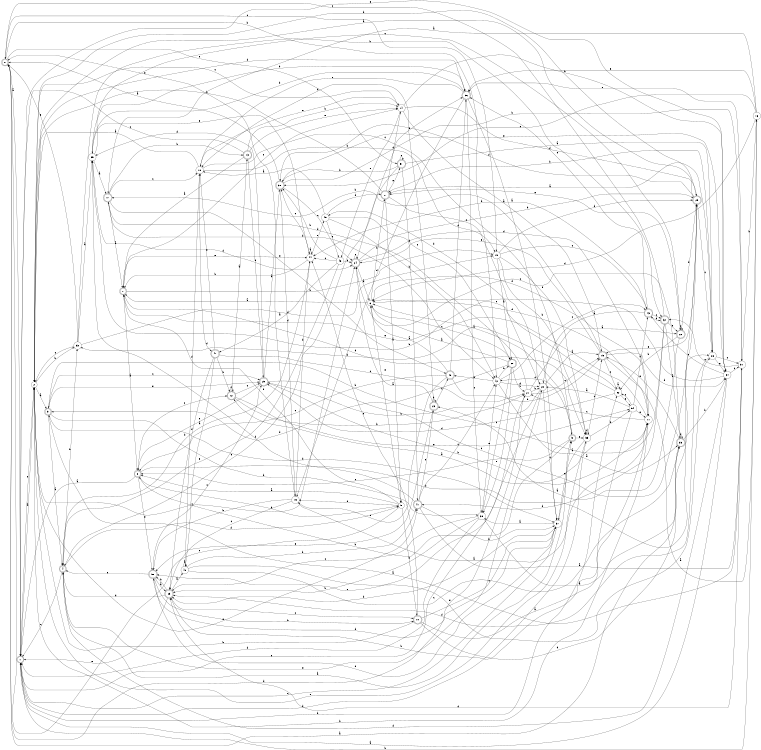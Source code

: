 digraph n45_7 {
__start0 [label="" shape="none"];

rankdir=LR;
size="8,5";

s0 [style="rounded,filled", color="black", fillcolor="white" shape="doublecircle", label="0"];
s1 [style="rounded,filled", color="black", fillcolor="white" shape="doublecircle", label="1"];
s2 [style="filled", color="black", fillcolor="white" shape="circle", label="2"];
s3 [style="rounded,filled", color="black", fillcolor="white" shape="doublecircle", label="3"];
s4 [style="rounded,filled", color="black", fillcolor="white" shape="doublecircle", label="4"];
s5 [style="rounded,filled", color="black", fillcolor="white" shape="doublecircle", label="5"];
s6 [style="filled", color="black", fillcolor="white" shape="circle", label="6"];
s7 [style="rounded,filled", color="black", fillcolor="white" shape="doublecircle", label="7"];
s8 [style="rounded,filled", color="black", fillcolor="white" shape="doublecircle", label="8"];
s9 [style="filled", color="black", fillcolor="white" shape="circle", label="9"];
s10 [style="rounded,filled", color="black", fillcolor="white" shape="doublecircle", label="10"];
s11 [style="filled", color="black", fillcolor="white" shape="circle", label="11"];
s12 [style="rounded,filled", color="black", fillcolor="white" shape="doublecircle", label="12"];
s13 [style="rounded,filled", color="black", fillcolor="white" shape="doublecircle", label="13"];
s14 [style="filled", color="black", fillcolor="white" shape="circle", label="14"];
s15 [style="rounded,filled", color="black", fillcolor="white" shape="doublecircle", label="15"];
s16 [style="filled", color="black", fillcolor="white" shape="circle", label="16"];
s17 [style="rounded,filled", color="black", fillcolor="white" shape="doublecircle", label="17"];
s18 [style="filled", color="black", fillcolor="white" shape="circle", label="18"];
s19 [style="filled", color="black", fillcolor="white" shape="circle", label="19"];
s20 [style="rounded,filled", color="black", fillcolor="white" shape="doublecircle", label="20"];
s21 [style="filled", color="black", fillcolor="white" shape="circle", label="21"];
s22 [style="rounded,filled", color="black", fillcolor="white" shape="doublecircle", label="22"];
s23 [style="rounded,filled", color="black", fillcolor="white" shape="doublecircle", label="23"];
s24 [style="rounded,filled", color="black", fillcolor="white" shape="doublecircle", label="24"];
s25 [style="rounded,filled", color="black", fillcolor="white" shape="doublecircle", label="25"];
s26 [style="filled", color="black", fillcolor="white" shape="circle", label="26"];
s27 [style="rounded,filled", color="black", fillcolor="white" shape="doublecircle", label="27"];
s28 [style="filled", color="black", fillcolor="white" shape="circle", label="28"];
s29 [style="rounded,filled", color="black", fillcolor="white" shape="doublecircle", label="29"];
s30 [style="rounded,filled", color="black", fillcolor="white" shape="doublecircle", label="30"];
s31 [style="filled", color="black", fillcolor="white" shape="circle", label="31"];
s32 [style="rounded,filled", color="black", fillcolor="white" shape="doublecircle", label="32"];
s33 [style="rounded,filled", color="black", fillcolor="white" shape="doublecircle", label="33"];
s34 [style="filled", color="black", fillcolor="white" shape="circle", label="34"];
s35 [style="filled", color="black", fillcolor="white" shape="circle", label="35"];
s36 [style="rounded,filled", color="black", fillcolor="white" shape="doublecircle", label="36"];
s37 [style="filled", color="black", fillcolor="white" shape="circle", label="37"];
s38 [style="filled", color="black", fillcolor="white" shape="circle", label="38"];
s39 [style="rounded,filled", color="black", fillcolor="white" shape="doublecircle", label="39"];
s40 [style="filled", color="black", fillcolor="white" shape="circle", label="40"];
s41 [style="rounded,filled", color="black", fillcolor="white" shape="doublecircle", label="41"];
s42 [style="filled", color="black", fillcolor="white" shape="circle", label="42"];
s43 [style="rounded,filled", color="black", fillcolor="white" shape="doublecircle", label="43"];
s44 [style="filled", color="black", fillcolor="white" shape="circle", label="44"];
s45 [style="filled", color="black", fillcolor="white" shape="circle", label="45"];
s46 [style="filled", color="black", fillcolor="white" shape="circle", label="46"];
s47 [style="rounded,filled", color="black", fillcolor="white" shape="doublecircle", label="47"];
s48 [style="rounded,filled", color="black", fillcolor="white" shape="doublecircle", label="48"];
s49 [style="filled", color="black", fillcolor="white" shape="circle", label="49"];
s50 [style="rounded,filled", color="black", fillcolor="white" shape="doublecircle", label="50"];
s51 [style="rounded,filled", color="black", fillcolor="white" shape="doublecircle", label="51"];
s52 [style="filled", color="black", fillcolor="white" shape="circle", label="52"];
s53 [style="filled", color="black", fillcolor="white" shape="circle", label="53"];
s54 [style="filled", color="black", fillcolor="white" shape="circle", label="54"];
s55 [style="filled", color="black", fillcolor="white" shape="circle", label="55"];
s0 -> s1 [label="a"];
s0 -> s42 [label="b"];
s0 -> s19 [label="c"];
s0 -> s21 [label="d"];
s0 -> s51 [label="e"];
s1 -> s2 [label="a"];
s1 -> s52 [label="b"];
s1 -> s2 [label="c"];
s1 -> s55 [label="d"];
s1 -> s34 [label="e"];
s2 -> s3 [label="a"];
s2 -> s53 [label="b"];
s2 -> s24 [label="c"];
s2 -> s36 [label="d"];
s2 -> s41 [label="e"];
s3 -> s4 [label="a"];
s3 -> s38 [label="b"];
s3 -> s29 [label="c"];
s3 -> s37 [label="d"];
s3 -> s29 [label="e"];
s4 -> s5 [label="a"];
s4 -> s53 [label="b"];
s4 -> s1 [label="c"];
s4 -> s9 [label="d"];
s4 -> s28 [label="e"];
s5 -> s6 [label="a"];
s5 -> s8 [label="b"];
s5 -> s8 [label="c"];
s5 -> s42 [label="d"];
s5 -> s55 [label="e"];
s6 -> s7 [label="a"];
s6 -> s27 [label="b"];
s6 -> s20 [label="c"];
s6 -> s11 [label="d"];
s6 -> s9 [label="e"];
s7 -> s8 [label="a"];
s7 -> s19 [label="b"];
s7 -> s14 [label="c"];
s7 -> s55 [label="d"];
s7 -> s44 [label="e"];
s8 -> s1 [label="a"];
s8 -> s9 [label="b"];
s8 -> s12 [label="c"];
s8 -> s26 [label="d"];
s8 -> s50 [label="e"];
s9 -> s8 [label="a"];
s9 -> s10 [label="b"];
s9 -> s0 [label="c"];
s9 -> s49 [label="d"];
s9 -> s7 [label="e"];
s10 -> s11 [label="a"];
s10 -> s2 [label="b"];
s10 -> s37 [label="c"];
s10 -> s25 [label="d"];
s10 -> s44 [label="e"];
s11 -> s12 [label="a"];
s11 -> s2 [label="b"];
s11 -> s21 [label="c"];
s11 -> s6 [label="d"];
s11 -> s7 [label="e"];
s12 -> s13 [label="a"];
s12 -> s21 [label="b"];
s12 -> s29 [label="c"];
s12 -> s12 [label="d"];
s12 -> s54 [label="e"];
s13 -> s7 [label="a"];
s13 -> s14 [label="b"];
s13 -> s1 [label="c"];
s13 -> s29 [label="d"];
s13 -> s14 [label="e"];
s14 -> s15 [label="a"];
s14 -> s34 [label="b"];
s14 -> s2 [label="c"];
s14 -> s25 [label="d"];
s14 -> s46 [label="e"];
s15 -> s16 [label="a"];
s15 -> s17 [label="b"];
s15 -> s52 [label="c"];
s15 -> s34 [label="d"];
s15 -> s24 [label="e"];
s16 -> s17 [label="a"];
s16 -> s1 [label="b"];
s16 -> s30 [label="c"];
s16 -> s6 [label="d"];
s16 -> s36 [label="e"];
s17 -> s7 [label="a"];
s17 -> s13 [label="b"];
s17 -> s18 [label="c"];
s17 -> s42 [label="d"];
s17 -> s48 [label="e"];
s18 -> s2 [label="a"];
s18 -> s19 [label="b"];
s18 -> s5 [label="c"];
s18 -> s47 [label="d"];
s18 -> s14 [label="e"];
s19 -> s20 [label="a"];
s19 -> s55 [label="b"];
s19 -> s43 [label="c"];
s19 -> s25 [label="d"];
s19 -> s55 [label="e"];
s20 -> s6 [label="a"];
s20 -> s21 [label="b"];
s20 -> s38 [label="c"];
s20 -> s3 [label="d"];
s20 -> s38 [label="e"];
s21 -> s22 [label="a"];
s21 -> s28 [label="b"];
s21 -> s15 [label="c"];
s21 -> s17 [label="d"];
s21 -> s1 [label="e"];
s22 -> s23 [label="a"];
s22 -> s52 [label="b"];
s22 -> s22 [label="c"];
s22 -> s25 [label="d"];
s22 -> s27 [label="e"];
s23 -> s24 [label="a"];
s23 -> s23 [label="b"];
s23 -> s48 [label="c"];
s23 -> s18 [label="d"];
s23 -> s50 [label="e"];
s24 -> s6 [label="a"];
s24 -> s25 [label="b"];
s24 -> s24 [label="c"];
s24 -> s11 [label="d"];
s24 -> s36 [label="e"];
s25 -> s2 [label="a"];
s25 -> s2 [label="b"];
s25 -> s26 [label="c"];
s25 -> s30 [label="d"];
s25 -> s15 [label="e"];
s26 -> s27 [label="a"];
s26 -> s27 [label="b"];
s26 -> s31 [label="c"];
s26 -> s39 [label="d"];
s26 -> s34 [label="e"];
s27 -> s9 [label="a"];
s27 -> s2 [label="b"];
s27 -> s28 [label="c"];
s27 -> s14 [label="d"];
s27 -> s51 [label="e"];
s28 -> s15 [label="a"];
s28 -> s29 [label="b"];
s28 -> s37 [label="c"];
s28 -> s45 [label="d"];
s28 -> s50 [label="e"];
s29 -> s30 [label="a"];
s29 -> s11 [label="b"];
s29 -> s25 [label="c"];
s29 -> s35 [label="d"];
s29 -> s8 [label="e"];
s30 -> s0 [label="a"];
s30 -> s31 [label="b"];
s30 -> s24 [label="c"];
s30 -> s49 [label="d"];
s30 -> s34 [label="e"];
s31 -> s3 [label="a"];
s31 -> s16 [label="b"];
s31 -> s32 [label="c"];
s31 -> s39 [label="d"];
s31 -> s36 [label="e"];
s32 -> s33 [label="a"];
s32 -> s3 [label="b"];
s32 -> s0 [label="c"];
s32 -> s41 [label="d"];
s32 -> s22 [label="e"];
s33 -> s0 [label="a"];
s33 -> s34 [label="b"];
s33 -> s24 [label="c"];
s33 -> s33 [label="d"];
s33 -> s15 [label="e"];
s34 -> s1 [label="a"];
s34 -> s35 [label="b"];
s34 -> s31 [label="c"];
s34 -> s4 [label="d"];
s34 -> s43 [label="e"];
s35 -> s17 [label="a"];
s35 -> s36 [label="b"];
s35 -> s22 [label="c"];
s35 -> s24 [label="d"];
s35 -> s44 [label="e"];
s36 -> s37 [label="a"];
s36 -> s35 [label="b"];
s36 -> s38 [label="c"];
s36 -> s49 [label="d"];
s36 -> s18 [label="e"];
s37 -> s38 [label="a"];
s37 -> s39 [label="b"];
s37 -> s1 [label="c"];
s37 -> s50 [label="d"];
s37 -> s5 [label="e"];
s38 -> s33 [label="a"];
s38 -> s39 [label="b"];
s38 -> s39 [label="c"];
s38 -> s1 [label="d"];
s38 -> s42 [label="e"];
s39 -> s40 [label="a"];
s39 -> s50 [label="b"];
s39 -> s10 [label="c"];
s39 -> s4 [label="d"];
s39 -> s1 [label="e"];
s40 -> s40 [label="a"];
s40 -> s41 [label="b"];
s40 -> s33 [label="c"];
s40 -> s18 [label="d"];
s40 -> s26 [label="e"];
s41 -> s31 [label="a"];
s41 -> s37 [label="b"];
s41 -> s42 [label="c"];
s41 -> s35 [label="d"];
s41 -> s23 [label="e"];
s42 -> s33 [label="a"];
s42 -> s20 [label="b"];
s42 -> s43 [label="c"];
s42 -> s28 [label="d"];
s42 -> s48 [label="e"];
s43 -> s28 [label="a"];
s43 -> s44 [label="b"];
s43 -> s32 [label="c"];
s43 -> s32 [label="d"];
s43 -> s36 [label="e"];
s44 -> s44 [label="a"];
s44 -> s7 [label="b"];
s44 -> s30 [label="c"];
s44 -> s4 [label="d"];
s44 -> s45 [label="e"];
s45 -> s18 [label="a"];
s45 -> s42 [label="b"];
s45 -> s20 [label="c"];
s45 -> s27 [label="d"];
s45 -> s46 [label="e"];
s46 -> s47 [label="a"];
s46 -> s30 [label="b"];
s46 -> s44 [label="c"];
s46 -> s24 [label="d"];
s46 -> s4 [label="e"];
s47 -> s40 [label="a"];
s47 -> s12 [label="b"];
s47 -> s21 [label="c"];
s47 -> s39 [label="d"];
s47 -> s18 [label="e"];
s48 -> s6 [label="a"];
s48 -> s15 [label="b"];
s48 -> s8 [label="c"];
s48 -> s36 [label="d"];
s48 -> s49 [label="e"];
s49 -> s11 [label="a"];
s49 -> s50 [label="b"];
s49 -> s39 [label="c"];
s49 -> s44 [label="d"];
s49 -> s0 [label="e"];
s50 -> s39 [label="a"];
s50 -> s10 [label="b"];
s50 -> s29 [label="c"];
s50 -> s37 [label="d"];
s50 -> s4 [label="e"];
s51 -> s26 [label="a"];
s51 -> s30 [label="b"];
s51 -> s51 [label="c"];
s51 -> s41 [label="d"];
s51 -> s4 [label="e"];
s52 -> s52 [label="a"];
s52 -> s53 [label="b"];
s52 -> s6 [label="c"];
s52 -> s29 [label="d"];
s52 -> s54 [label="e"];
s53 -> s35 [label="a"];
s53 -> s32 [label="b"];
s53 -> s2 [label="c"];
s53 -> s19 [label="d"];
s53 -> s0 [label="e"];
s54 -> s28 [label="a"];
s54 -> s39 [label="b"];
s54 -> s52 [label="c"];
s54 -> s43 [label="d"];
s54 -> s11 [label="e"];
s55 -> s37 [label="a"];
s55 -> s54 [label="b"];
s55 -> s15 [label="c"];
s55 -> s55 [label="d"];
s55 -> s2 [label="e"];

}